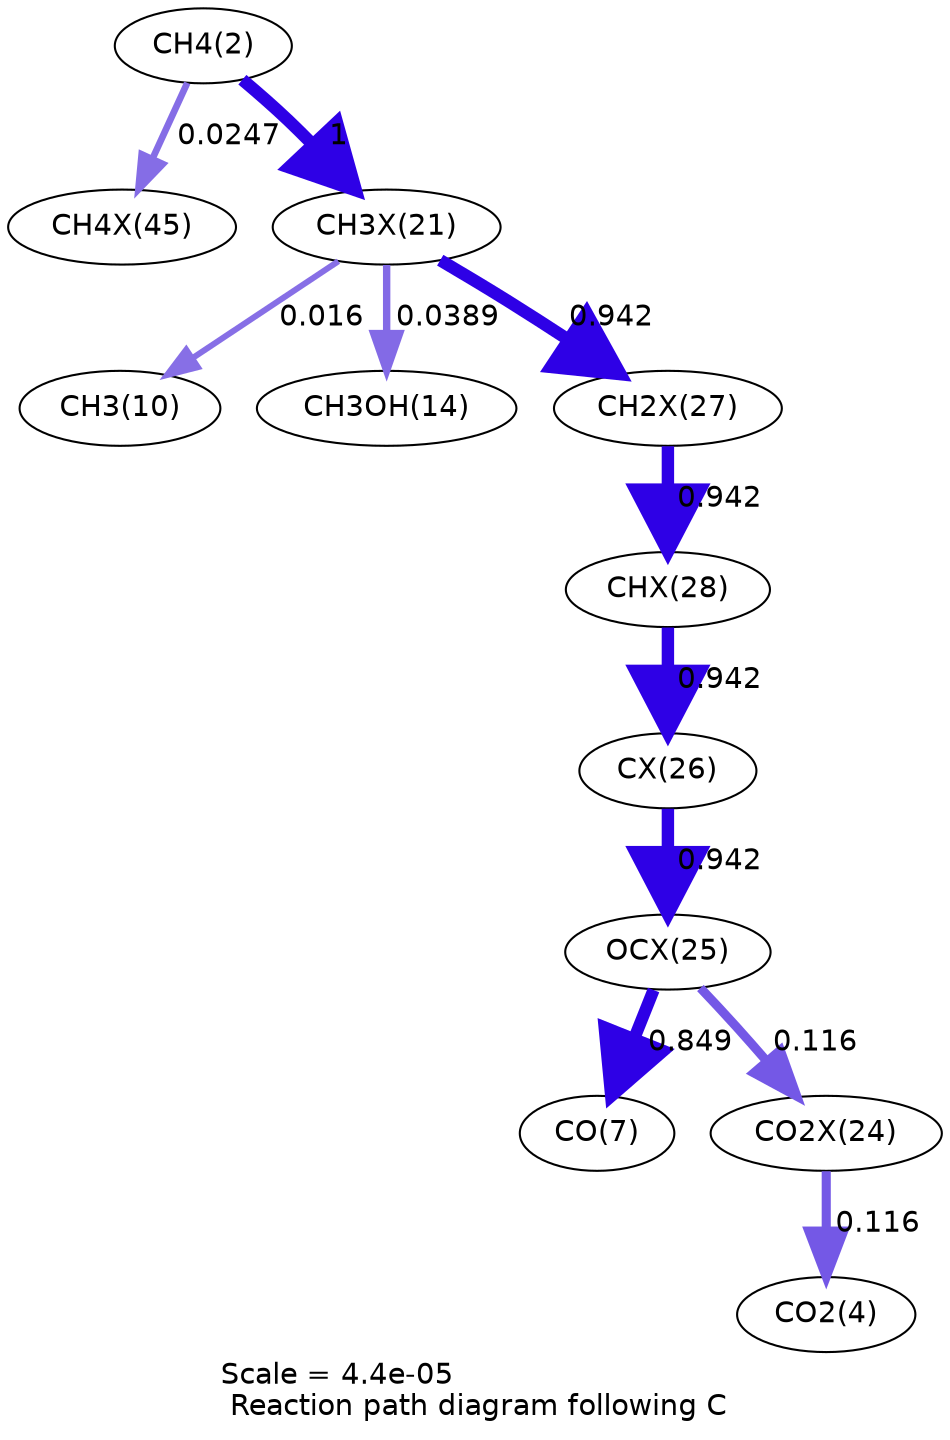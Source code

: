 digraph reaction_paths {
center=1;
s4 -> s35[fontname="Helvetica", penwidth=3.21, arrowsize=1.6, color="0.7, 0.525, 0.9"
, label=" 0.0247"];
s4 -> s27[fontname="Helvetica", penwidth=6, arrowsize=3, color="0.7, 1.5, 0.9"
, label=" 1"];
s27 -> s12[fontname="Helvetica", penwidth=2.88, arrowsize=1.44, color="0.7, 0.516, 0.9"
, label=" 0.016"];
s27 -> s16[fontname="Helvetica", penwidth=3.55, arrowsize=1.77, color="0.7, 0.539, 0.9"
, label=" 0.0389"];
s27 -> s33[fontname="Helvetica", penwidth=5.96, arrowsize=2.98, color="0.7, 1.44, 0.9"
, label=" 0.942"];
s33 -> s34[fontname="Helvetica", penwidth=5.96, arrowsize=2.98, color="0.7, 1.44, 0.9"
, label=" 0.942"];
s34 -> s32[fontname="Helvetica", penwidth=5.96, arrowsize=2.98, color="0.7, 1.44, 0.9"
, label=" 0.942"];
s32 -> s31[fontname="Helvetica", penwidth=5.96, arrowsize=2.98, color="0.7, 1.44, 0.9"
, label=" 0.942"];
s31 -> s9[fontname="Helvetica", penwidth=5.88, arrowsize=2.94, color="0.7, 1.35, 0.9"
, label=" 0.849"];
s31 -> s30[fontname="Helvetica", penwidth=4.37, arrowsize=2.19, color="0.7, 0.616, 0.9"
, label=" 0.116"];
s30 -> s6[fontname="Helvetica", penwidth=4.37, arrowsize=2.19, color="0.7, 0.616, 0.9"
, label=" 0.116"];
s4 [ fontname="Helvetica", label="CH4(2)"];
s6 [ fontname="Helvetica", label="CO2(4)"];
s9 [ fontname="Helvetica", label="CO(7)"];
s12 [ fontname="Helvetica", label="CH3(10)"];
s16 [ fontname="Helvetica", label="CH3OH(14)"];
s27 [ fontname="Helvetica", label="CH3X(21)"];
s30 [ fontname="Helvetica", label="CO2X(24)"];
s31 [ fontname="Helvetica", label="OCX(25)"];
s32 [ fontname="Helvetica", label="CX(26)"];
s33 [ fontname="Helvetica", label="CH2X(27)"];
s34 [ fontname="Helvetica", label="CHX(28)"];
s35 [ fontname="Helvetica", label="CH4X(45)"];
 label = "Scale = 4.4e-05\l Reaction path diagram following C";
 fontname = "Helvetica";
}
